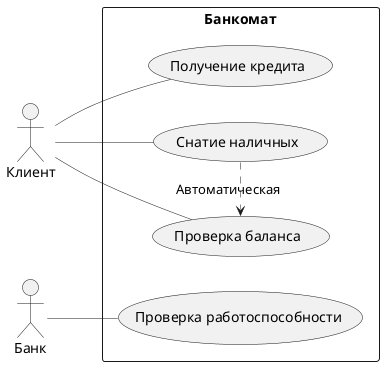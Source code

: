 @startuml Схема работы банкомата
skinparam sequenceArrowThickness 0.5
left to right direction

actor Клиент
actor Банк

rectangle Банкомат {
Клиент -- (Снатие наличных)
Клиент -- (Проверка баланса)
Клиент -- (Получение кредита)
 (Снатие наличных) .> (Проверка баланса) : Автоматическая
Банк -- (Проверка работоспособности)
}

@enduml